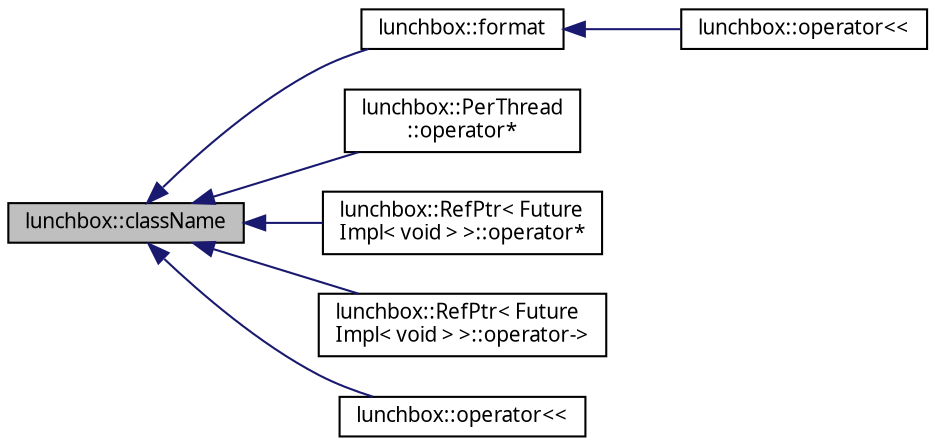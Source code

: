 digraph "lunchbox::className"
{
  edge [fontname="Sans",fontsize="10",labelfontname="Sans",labelfontsize="10"];
  node [fontname="Sans",fontsize="10",shape=record];
  rankdir="LR";
  Node1 [label="lunchbox::className",height=0.2,width=0.4,color="black", fillcolor="grey75", style="filled" fontcolor="black"];
  Node1 -> Node2 [dir="back",color="midnightblue",fontsize="10",style="solid",fontname="Sans"];
  Node2 [label="lunchbox::format",height=0.2,width=0.4,color="black", fillcolor="white", style="filled",URL="$namespacelunchbox.html#ab4e8f1a56151c5147ae7752c313ec1c6",tooltip="Format the given array in a human-readable form. "];
  Node2 -> Node3 [dir="back",color="midnightblue",fontsize="10",style="solid",fontname="Sans"];
  Node3 [label="lunchbox::operator\<\<",height=0.2,width=0.4,color="black", fillcolor="white", style="filled",URL="$namespacelunchbox.html#a96a49974d3df2cc878d66fbcb04de2c7",tooltip="Pretty-print all members of the array. "];
  Node1 -> Node4 [dir="back",color="midnightblue",fontsize="10",style="solid",fontname="Sans"];
  Node4 [label="lunchbox::PerThread\l::operator*",height=0.2,width=0.4,color="black", fillcolor="white", style="filled",URL="$classlunchbox_1_1_per_thread.html#ae06e48da4f49b1a087bec0aaf647f4c2"];
  Node1 -> Node5 [dir="back",color="midnightblue",fontsize="10",style="solid",fontname="Sans"];
  Node5 [label="lunchbox::RefPtr\< Future\lImpl\< void \> \>::operator*",height=0.2,width=0.4,color="black", fillcolor="white", style="filled",URL="$classlunchbox_1_1_ref_ptr.html#ae520e31813d3b86e52b1efaf0ccc75c9",tooltip="Access the held object. "];
  Node1 -> Node6 [dir="back",color="midnightblue",fontsize="10",style="solid",fontname="Sans"];
  Node6 [label="lunchbox::RefPtr\< Future\lImpl\< void \> \>::operator-\>",height=0.2,width=0.4,color="black", fillcolor="white", style="filled",URL="$classlunchbox_1_1_ref_ptr.html#ac80bb04737cda53d0f8002ca45865935",tooltip="Access the held object. "];
  Node1 -> Node7 [dir="back",color="midnightblue",fontsize="10",style="solid",fontname="Sans"];
  Node7 [label="lunchbox::operator\<\<",height=0.2,width=0.4,color="black", fillcolor="white", style="filled",URL="$namespacelunchbox.html#a718c7a1b90dcf102e96ebf94ad44e984",tooltip="Output the vector and up to 256 items to the ostream. "];
}
